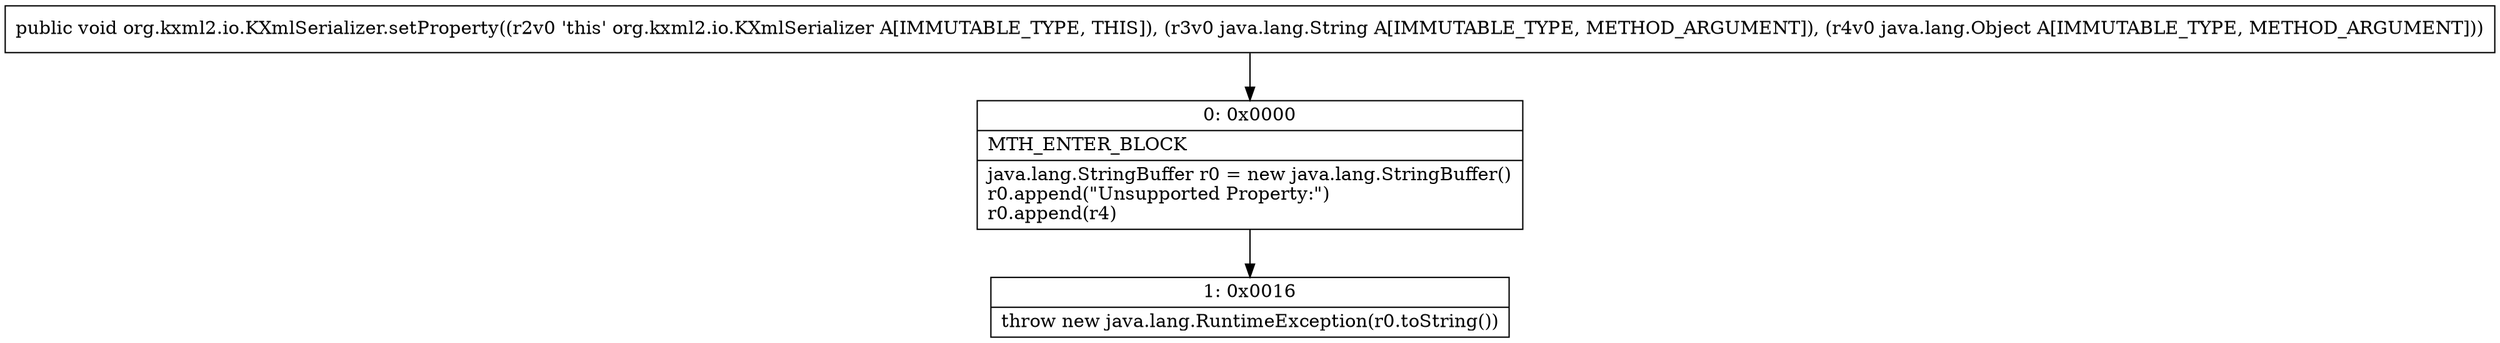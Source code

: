 digraph "CFG fororg.kxml2.io.KXmlSerializer.setProperty(Ljava\/lang\/String;Ljava\/lang\/Object;)V" {
Node_0 [shape=record,label="{0\:\ 0x0000|MTH_ENTER_BLOCK\l|java.lang.StringBuffer r0 = new java.lang.StringBuffer()\lr0.append(\"Unsupported Property:\")\lr0.append(r4)\l}"];
Node_1 [shape=record,label="{1\:\ 0x0016|throw new java.lang.RuntimeException(r0.toString())\l}"];
MethodNode[shape=record,label="{public void org.kxml2.io.KXmlSerializer.setProperty((r2v0 'this' org.kxml2.io.KXmlSerializer A[IMMUTABLE_TYPE, THIS]), (r3v0 java.lang.String A[IMMUTABLE_TYPE, METHOD_ARGUMENT]), (r4v0 java.lang.Object A[IMMUTABLE_TYPE, METHOD_ARGUMENT])) }"];
MethodNode -> Node_0;
Node_0 -> Node_1;
}

